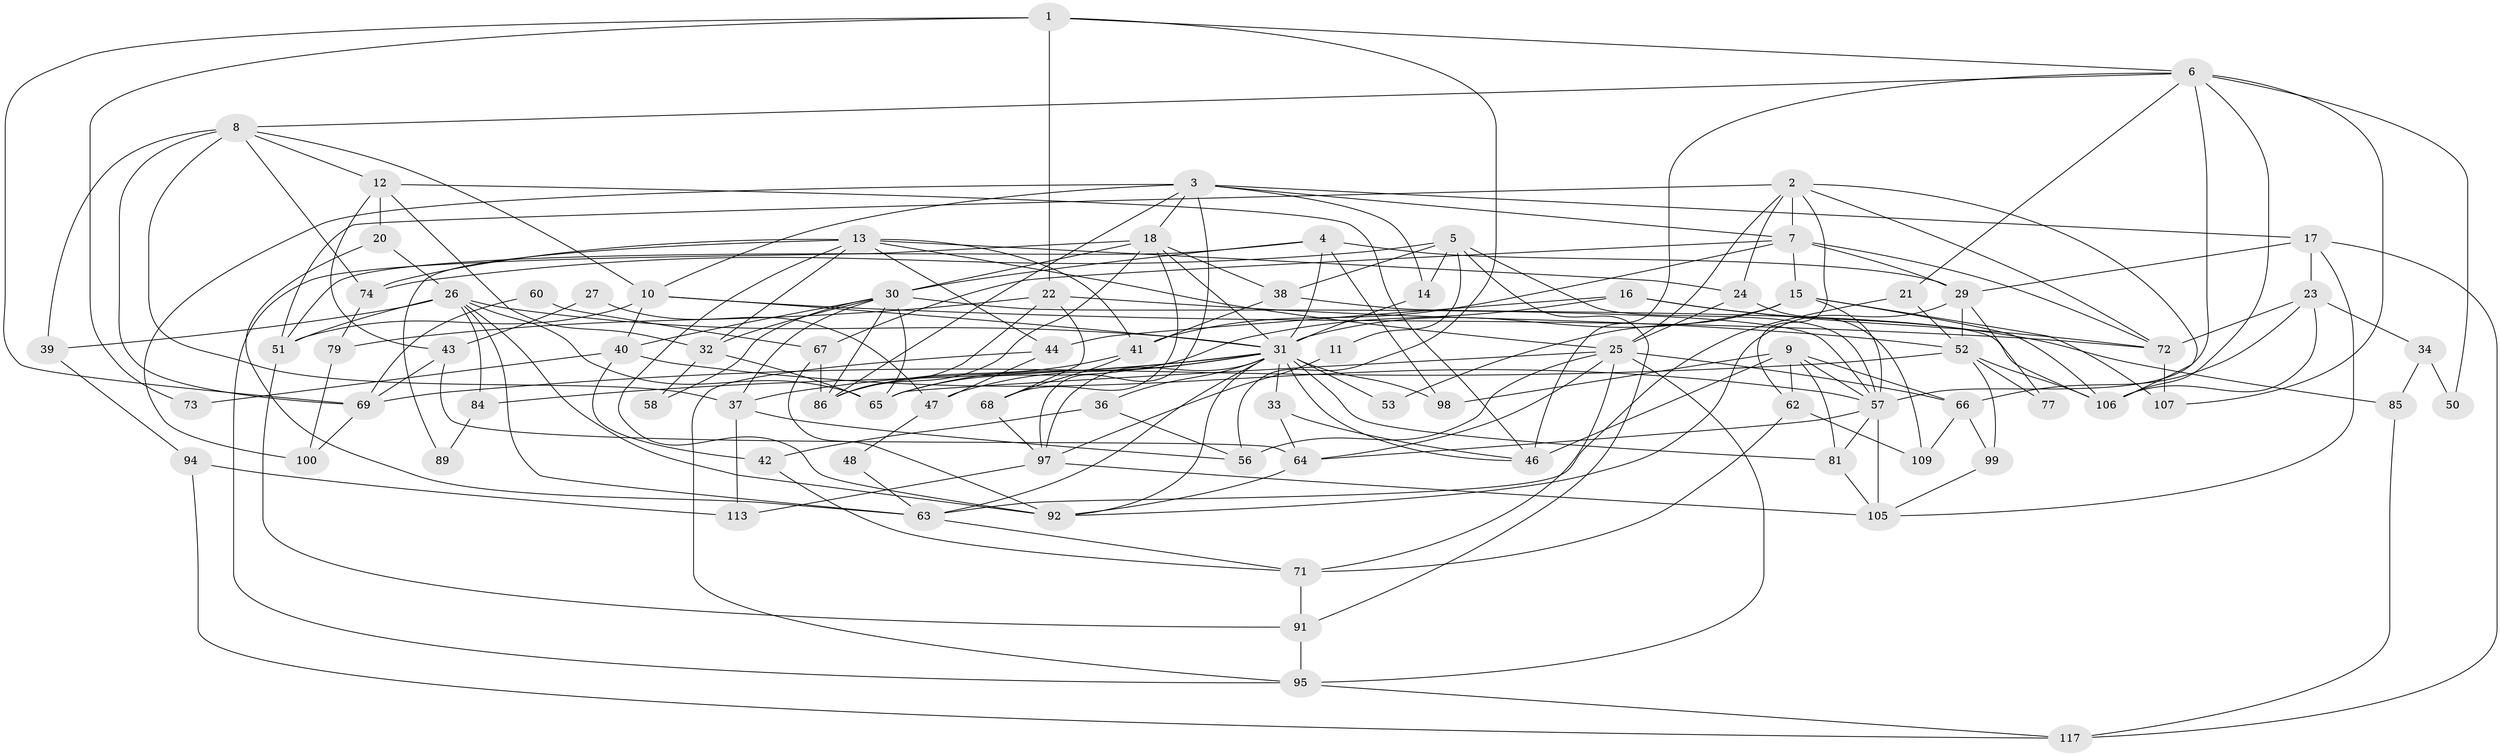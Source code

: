 // original degree distribution, {5: 0.18032786885245902, 6: 0.11475409836065574, 7: 0.03278688524590164, 2: 0.1557377049180328, 3: 0.26229508196721313, 4: 0.23770491803278687, 8: 0.01639344262295082}
// Generated by graph-tools (version 1.1) at 2025/18/03/04/25 18:18:53]
// undirected, 85 vertices, 203 edges
graph export_dot {
graph [start="1"]
  node [color=gray90,style=filled];
  1;
  2 [super="+35"];
  3 [super="+88"];
  4;
  5;
  6 [super="+49"];
  7 [super="+103"];
  8;
  9;
  10 [super="+19"];
  11;
  12 [super="+45"];
  13 [super="+78+115"];
  14;
  15;
  16;
  17 [super="+101"];
  18 [super="+28"];
  20;
  21;
  22;
  23;
  24;
  25 [super="+114+59"];
  26 [super="+54"];
  27;
  29;
  30 [super="+111"];
  31 [super="+55"];
  32;
  33;
  34;
  36;
  37;
  38 [super="+80"];
  39;
  40;
  41 [super="+82"];
  42;
  43;
  44 [super="+102"];
  46;
  47;
  48;
  50;
  51;
  52 [super="+83"];
  53;
  56;
  57 [super="+118"];
  58;
  60;
  62;
  63 [super="+76"];
  64 [super="+122"];
  65 [super="+93"];
  66;
  67;
  68 [super="+121"];
  69 [super="+70"];
  71 [super="+90"];
  72 [super="+119"];
  73;
  74;
  77;
  79;
  81 [super="+87"];
  84;
  85;
  86 [super="+96"];
  89;
  91;
  92 [super="+104"];
  94;
  95;
  97;
  98;
  99;
  100;
  105 [super="+110"];
  106;
  107;
  109;
  113;
  117;
  1 -- 56;
  1 -- 22;
  1 -- 6;
  1 -- 73;
  1 -- 69;
  2 -- 7;
  2 -- 51;
  2 -- 25;
  2 -- 106;
  2 -- 72;
  2 -- 24;
  2 -- 62;
  3 -- 14;
  3 -- 17;
  3 -- 86;
  3 -- 97;
  3 -- 18;
  3 -- 100;
  3 -- 7;
  3 -- 10;
  4 -- 29;
  4 -- 51;
  4 -- 98;
  4 -- 30;
  4 -- 31;
  5 -- 91;
  5 -- 11;
  5 -- 14;
  5 -- 57;
  5 -- 74;
  5 -- 38;
  6 -- 21;
  6 -- 46;
  6 -- 107;
  6 -- 57;
  6 -- 8;
  6 -- 106;
  6 -- 50;
  7 -- 15;
  7 -- 67;
  7 -- 72;
  7 -- 41;
  7 -- 29;
  8 -- 10;
  8 -- 12;
  8 -- 37;
  8 -- 39;
  8 -- 74;
  8 -- 69;
  9 -- 46;
  9 -- 98;
  9 -- 62;
  9 -- 66;
  9 -- 57;
  9 -- 81;
  10 -- 51;
  10 -- 40;
  10 -- 72;
  10 -- 31;
  11 -- 97;
  12 -- 46;
  12 -- 20;
  12 -- 43;
  12 -- 32;
  13 -- 89;
  13 -- 74;
  13 -- 32;
  13 -- 24;
  13 -- 41;
  13 -- 44;
  13 -- 25;
  13 -- 92;
  14 -- 31;
  15 -- 107;
  15 -- 53;
  15 -- 106;
  15 -- 57;
  15 -- 31;
  16 -- 85;
  16 -- 72;
  16 -- 44;
  16 -- 65;
  17 -- 23;
  17 -- 29;
  17 -- 117;
  17 -- 105;
  18 -- 68;
  18 -- 38;
  18 -- 95;
  18 -- 86;
  18 -- 30;
  18 -- 31;
  20 -- 63;
  20 -- 26;
  21 -- 52;
  21 -- 63;
  22 -- 79;
  22 -- 52;
  22 -- 68;
  22 -- 86;
  23 -- 106;
  23 -- 66;
  23 -- 34;
  23 -- 72;
  24 -- 25;
  24 -- 109;
  25 -- 95;
  25 -- 56;
  25 -- 66;
  25 -- 71;
  25 -- 64;
  25 -- 65;
  26 -- 39;
  26 -- 51;
  26 -- 84;
  26 -- 63;
  26 -- 92;
  26 -- 65;
  26 -- 31;
  27 -- 43;
  27 -- 47;
  29 -- 52;
  29 -- 77;
  29 -- 92;
  30 -- 57;
  30 -- 86;
  30 -- 32;
  30 -- 65;
  30 -- 37;
  30 -- 40;
  30 -- 58;
  31 -- 98;
  31 -- 65;
  31 -- 33;
  31 -- 97;
  31 -- 36;
  31 -- 37;
  31 -- 47;
  31 -- 46;
  31 -- 81;
  31 -- 84;
  31 -- 53;
  31 -- 92;
  31 -- 63;
  32 -- 58;
  32 -- 65;
  33 -- 46;
  33 -- 64;
  34 -- 85;
  34 -- 50;
  36 -- 56;
  36 -- 42;
  37 -- 56;
  37 -- 113;
  38 -- 41;
  38 -- 106;
  39 -- 94;
  40 -- 42;
  40 -- 57;
  40 -- 73;
  41 -- 68;
  41 -- 86;
  42 -- 71;
  43 -- 69;
  43 -- 64;
  44 -- 95;
  44 -- 47;
  47 -- 48;
  48 -- 63;
  51 -- 91;
  52 -- 106;
  52 -- 69;
  52 -- 99 [weight=2];
  52 -- 77;
  57 -- 81;
  57 -- 64;
  57 -- 105;
  60 -- 69;
  60 -- 67;
  62 -- 71;
  62 -- 109;
  63 -- 71;
  64 -- 92;
  66 -- 99;
  66 -- 109;
  67 -- 86;
  67 -- 92;
  68 -- 97;
  69 -- 100;
  71 -- 91;
  72 -- 107;
  74 -- 79;
  79 -- 100;
  81 -- 105;
  84 -- 89;
  85 -- 117;
  91 -- 95;
  94 -- 113;
  94 -- 117;
  95 -- 117;
  97 -- 105;
  97 -- 113;
  99 -- 105;
}
